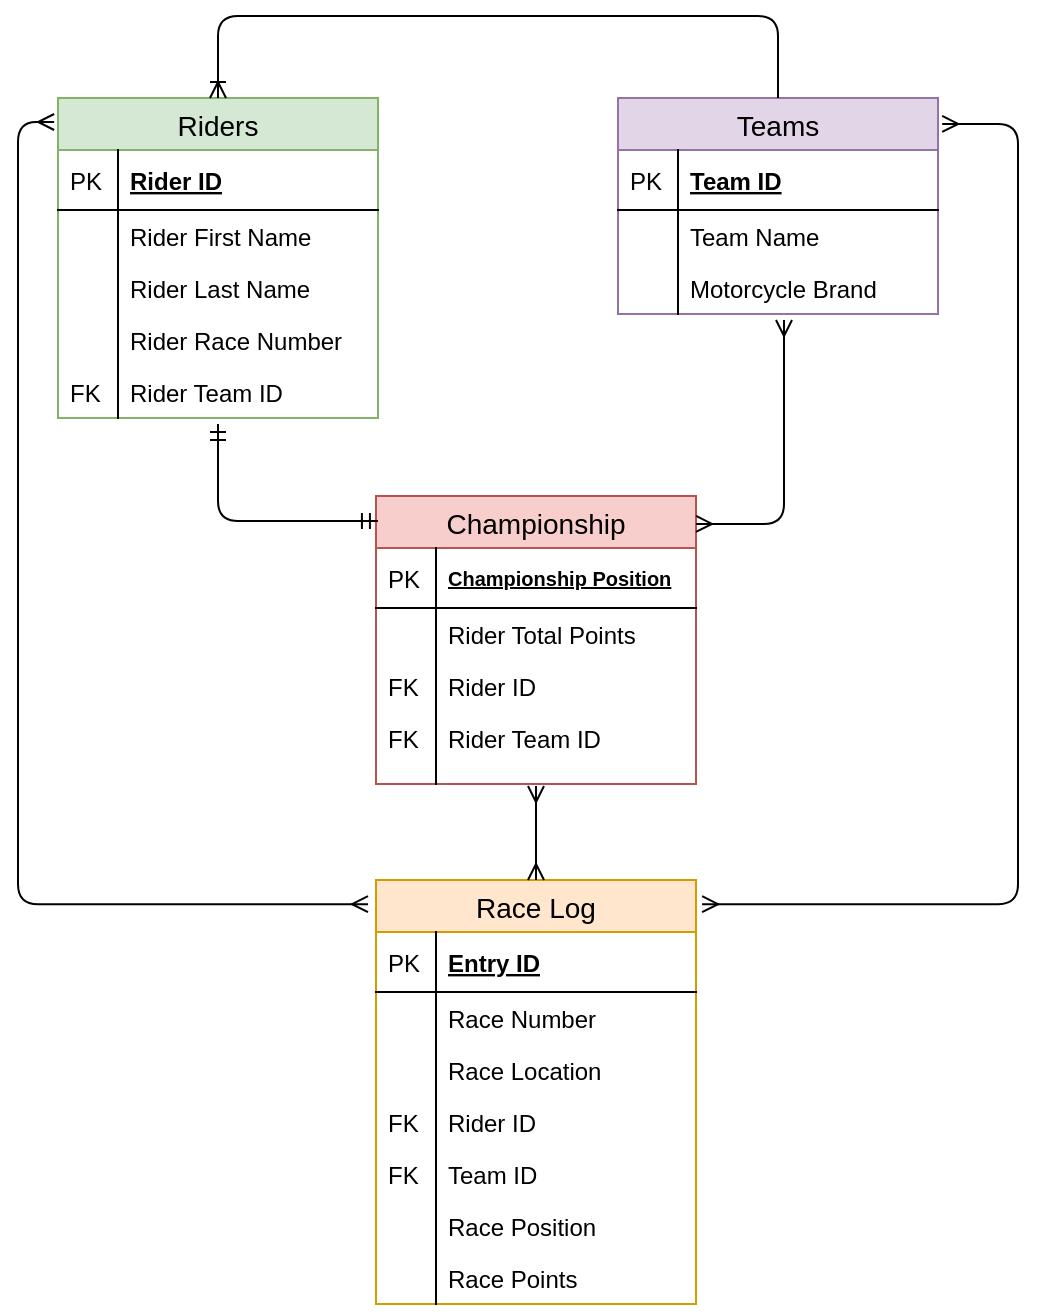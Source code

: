<mxfile version="10.7.7" type="device"><diagram id="hbTl-DPyVlJjQtG_cyuv" name="Page-1"><mxGraphModel dx="1394" dy="796" grid="1" gridSize="10" guides="1" tooltips="1" connect="1" arrows="1" fold="1" page="1" pageScale="1" pageWidth="827" pageHeight="1169" math="0" shadow="0"><root><mxCell id="0"/><mxCell id="1" parent="0"/><mxCell id="YkPpDOEgAx_s9r8_Lo3Y-1" value="Riders" style="swimlane;fontStyle=0;childLayout=stackLayout;horizontal=1;startSize=26;fillColor=#d5e8d4;horizontalStack=0;resizeParent=1;resizeParentMax=0;resizeLast=0;collapsible=1;marginBottom=0;swimlaneFillColor=#ffffff;align=center;fontSize=14;strokeColor=#82b366;" parent="1" vertex="1"><mxGeometry x="40" y="201" width="160" height="160" as="geometry"/></mxCell><mxCell id="YkPpDOEgAx_s9r8_Lo3Y-2" value="Rider ID" style="shape=partialRectangle;top=0;left=0;right=0;bottom=1;align=left;verticalAlign=middle;fillColor=none;spacingLeft=34;spacingRight=4;overflow=hidden;rotatable=0;points=[[0,0.5],[1,0.5]];portConstraint=eastwest;dropTarget=0;fontStyle=5;fontSize=12;" parent="YkPpDOEgAx_s9r8_Lo3Y-1" vertex="1"><mxGeometry y="26" width="160" height="30" as="geometry"/></mxCell><mxCell id="YkPpDOEgAx_s9r8_Lo3Y-3" value="PK" style="shape=partialRectangle;top=0;left=0;bottom=0;fillColor=none;align=left;verticalAlign=middle;spacingLeft=4;spacingRight=4;overflow=hidden;rotatable=0;points=[];portConstraint=eastwest;part=1;fontSize=12;" parent="YkPpDOEgAx_s9r8_Lo3Y-2" vertex="1" connectable="0"><mxGeometry width="30" height="30" as="geometry"/></mxCell><mxCell id="YkPpDOEgAx_s9r8_Lo3Y-4" value="Rider First Name" style="shape=partialRectangle;top=0;left=0;right=0;bottom=0;align=left;verticalAlign=top;fillColor=none;spacingLeft=34;spacingRight=4;overflow=hidden;rotatable=0;points=[[0,0.5],[1,0.5]];portConstraint=eastwest;dropTarget=0;fontSize=12;" parent="YkPpDOEgAx_s9r8_Lo3Y-1" vertex="1"><mxGeometry y="56" width="160" height="26" as="geometry"/></mxCell><mxCell id="YkPpDOEgAx_s9r8_Lo3Y-5" value="" style="shape=partialRectangle;top=0;left=0;bottom=0;fillColor=none;align=left;verticalAlign=top;spacingLeft=4;spacingRight=4;overflow=hidden;rotatable=0;points=[];portConstraint=eastwest;part=1;fontSize=12;" parent="YkPpDOEgAx_s9r8_Lo3Y-4" vertex="1" connectable="0"><mxGeometry width="30" height="26" as="geometry"/></mxCell><mxCell id="YkPpDOEgAx_s9r8_Lo3Y-6" value="Rider Last Name" style="shape=partialRectangle;top=0;left=0;right=0;bottom=0;align=left;verticalAlign=top;fillColor=none;spacingLeft=34;spacingRight=4;overflow=hidden;rotatable=0;points=[[0,0.5],[1,0.5]];portConstraint=eastwest;dropTarget=0;fontSize=12;" parent="YkPpDOEgAx_s9r8_Lo3Y-1" vertex="1"><mxGeometry y="82" width="160" height="26" as="geometry"/></mxCell><mxCell id="YkPpDOEgAx_s9r8_Lo3Y-7" value="" style="shape=partialRectangle;top=0;left=0;bottom=0;fillColor=none;align=left;verticalAlign=top;spacingLeft=4;spacingRight=4;overflow=hidden;rotatable=0;points=[];portConstraint=eastwest;part=1;fontSize=12;" parent="YkPpDOEgAx_s9r8_Lo3Y-6" vertex="1" connectable="0"><mxGeometry width="30" height="26" as="geometry"/></mxCell><mxCell id="YkPpDOEgAx_s9r8_Lo3Y-8" value="Rider Race Number" style="shape=partialRectangle;top=0;left=0;right=0;bottom=0;align=left;verticalAlign=top;fillColor=none;spacingLeft=34;spacingRight=4;overflow=hidden;rotatable=0;points=[[0,0.5],[1,0.5]];portConstraint=eastwest;dropTarget=0;fontSize=12;" parent="YkPpDOEgAx_s9r8_Lo3Y-1" vertex="1"><mxGeometry y="108" width="160" height="26" as="geometry"/></mxCell><mxCell id="YkPpDOEgAx_s9r8_Lo3Y-9" value="" style="shape=partialRectangle;top=0;left=0;bottom=0;fillColor=none;align=left;verticalAlign=top;spacingLeft=4;spacingRight=4;overflow=hidden;rotatable=0;points=[];portConstraint=eastwest;part=1;fontSize=12;" parent="YkPpDOEgAx_s9r8_Lo3Y-8" vertex="1" connectable="0"><mxGeometry width="30" height="26" as="geometry"/></mxCell><mxCell id="YkPpDOEgAx_s9r8_Lo3Y-12" value="Rider Team ID" style="shape=partialRectangle;top=0;left=0;right=0;bottom=0;align=left;verticalAlign=top;fillColor=none;spacingLeft=34;spacingRight=4;overflow=hidden;rotatable=0;points=[[0,0.5],[1,0.5]];portConstraint=eastwest;dropTarget=0;fontSize=12;" parent="YkPpDOEgAx_s9r8_Lo3Y-1" vertex="1"><mxGeometry y="134" width="160" height="26" as="geometry"/></mxCell><mxCell id="YkPpDOEgAx_s9r8_Lo3Y-13" value="FK" style="shape=partialRectangle;top=0;left=0;bottom=0;fillColor=none;align=left;verticalAlign=top;spacingLeft=4;spacingRight=4;overflow=hidden;rotatable=0;points=[];portConstraint=eastwest;part=1;fontSize=12;" parent="YkPpDOEgAx_s9r8_Lo3Y-12" vertex="1" connectable="0"><mxGeometry width="30" height="26" as="geometry"/></mxCell><mxCell id="YkPpDOEgAx_s9r8_Lo3Y-10" value="" style="shape=partialRectangle;top=0;left=0;right=0;bottom=0;align=left;verticalAlign=top;fillColor=none;spacingLeft=34;spacingRight=4;overflow=hidden;rotatable=0;points=[[0,0.5],[1,0.5]];portConstraint=eastwest;dropTarget=0;fontSize=12;" parent="YkPpDOEgAx_s9r8_Lo3Y-1" vertex="1"><mxGeometry y="160" width="160" as="geometry"/></mxCell><mxCell id="YkPpDOEgAx_s9r8_Lo3Y-11" value="" style="shape=partialRectangle;top=0;left=0;bottom=0;fillColor=none;align=left;verticalAlign=top;spacingLeft=4;spacingRight=4;overflow=hidden;rotatable=0;points=[];portConstraint=eastwest;part=1;fontSize=12;" parent="YkPpDOEgAx_s9r8_Lo3Y-10" vertex="1" connectable="0"><mxGeometry width="30" as="geometry"/></mxCell><mxCell id="YkPpDOEgAx_s9r8_Lo3Y-14" value="Teams" style="swimlane;fontStyle=0;childLayout=stackLayout;horizontal=1;startSize=26;fillColor=#e1d5e7;horizontalStack=0;resizeParent=1;resizeParentMax=0;resizeLast=0;collapsible=1;marginBottom=0;swimlaneFillColor=#ffffff;align=center;fontSize=14;strokeColor=#9673a6;" parent="1" vertex="1"><mxGeometry x="320" y="201" width="160" height="108" as="geometry"><mxRectangle x="320" y="216" width="70" height="26" as="alternateBounds"/></mxGeometry></mxCell><mxCell id="YkPpDOEgAx_s9r8_Lo3Y-15" value="Team ID" style="shape=partialRectangle;top=0;left=0;right=0;bottom=1;align=left;verticalAlign=middle;fillColor=none;spacingLeft=34;spacingRight=4;overflow=hidden;rotatable=0;points=[[0,0.5],[1,0.5]];portConstraint=eastwest;dropTarget=0;fontStyle=5;fontSize=12;" parent="YkPpDOEgAx_s9r8_Lo3Y-14" vertex="1"><mxGeometry y="26" width="160" height="30" as="geometry"/></mxCell><mxCell id="YkPpDOEgAx_s9r8_Lo3Y-16" value="PK" style="shape=partialRectangle;top=0;left=0;bottom=0;fillColor=none;align=left;verticalAlign=middle;spacingLeft=4;spacingRight=4;overflow=hidden;rotatable=0;points=[];portConstraint=eastwest;part=1;fontSize=12;" parent="YkPpDOEgAx_s9r8_Lo3Y-15" vertex="1" connectable="0"><mxGeometry width="30" height="30" as="geometry"/></mxCell><mxCell id="YkPpDOEgAx_s9r8_Lo3Y-17" value="Team Name" style="shape=partialRectangle;top=0;left=0;right=0;bottom=0;align=left;verticalAlign=top;fillColor=none;spacingLeft=34;spacingRight=4;overflow=hidden;rotatable=0;points=[[0,0.5],[1,0.5]];portConstraint=eastwest;dropTarget=0;fontSize=12;" parent="YkPpDOEgAx_s9r8_Lo3Y-14" vertex="1"><mxGeometry y="56" width="160" height="26" as="geometry"/></mxCell><mxCell id="YkPpDOEgAx_s9r8_Lo3Y-18" value="" style="shape=partialRectangle;top=0;left=0;bottom=0;fillColor=none;align=left;verticalAlign=top;spacingLeft=4;spacingRight=4;overflow=hidden;rotatable=0;points=[];portConstraint=eastwest;part=1;fontSize=12;" parent="YkPpDOEgAx_s9r8_Lo3Y-17" vertex="1" connectable="0"><mxGeometry width="30" height="26" as="geometry"/></mxCell><mxCell id="YkPpDOEgAx_s9r8_Lo3Y-19" value="Motorcycle Brand" style="shape=partialRectangle;top=0;left=0;right=0;bottom=0;align=left;verticalAlign=top;fillColor=none;spacingLeft=34;spacingRight=4;overflow=hidden;rotatable=0;points=[[0,0.5],[1,0.5]];portConstraint=eastwest;dropTarget=0;fontSize=12;" parent="YkPpDOEgAx_s9r8_Lo3Y-14" vertex="1"><mxGeometry y="82" width="160" height="26" as="geometry"/></mxCell><mxCell id="YkPpDOEgAx_s9r8_Lo3Y-20" value="" style="shape=partialRectangle;top=0;left=0;bottom=0;fillColor=none;align=left;verticalAlign=top;spacingLeft=4;spacingRight=4;overflow=hidden;rotatable=0;points=[];portConstraint=eastwest;part=1;fontSize=12;" parent="YkPpDOEgAx_s9r8_Lo3Y-19" vertex="1" connectable="0"><mxGeometry width="30" height="26" as="geometry"/></mxCell><mxCell id="YkPpDOEgAx_s9r8_Lo3Y-25" value="" style="shape=partialRectangle;top=0;left=0;right=0;bottom=0;align=left;verticalAlign=top;fillColor=none;spacingLeft=34;spacingRight=4;overflow=hidden;rotatable=0;points=[[0,0.5],[1,0.5]];portConstraint=eastwest;dropTarget=0;fontSize=12;" parent="YkPpDOEgAx_s9r8_Lo3Y-14" vertex="1"><mxGeometry y="108" width="160" as="geometry"/></mxCell><mxCell id="YkPpDOEgAx_s9r8_Lo3Y-26" value="" style="shape=partialRectangle;top=0;left=0;bottom=0;fillColor=none;align=left;verticalAlign=top;spacingLeft=4;spacingRight=4;overflow=hidden;rotatable=0;points=[];portConstraint=eastwest;part=1;fontSize=12;" parent="YkPpDOEgAx_s9r8_Lo3Y-25" vertex="1" connectable="0"><mxGeometry width="30" as="geometry"/></mxCell><mxCell id="YkPpDOEgAx_s9r8_Lo3Y-27" value="" style="edgeStyle=elbowEdgeStyle;fontSize=12;html=1;endArrow=ERoneToMany;entryX=0.5;entryY=0;entryDx=0;entryDy=0;exitX=0.5;exitY=0;exitDx=0;exitDy=0;elbow=vertical;" parent="1" source="YkPpDOEgAx_s9r8_Lo3Y-14" target="YkPpDOEgAx_s9r8_Lo3Y-1" edge="1"><mxGeometry width="100" height="100" relative="1" as="geometry"><mxPoint x="220" y="584" as="sourcePoint"/><mxPoint x="333" y="480" as="targetPoint"/><Array as="points"><mxPoint x="270" y="160"/></Array></mxGeometry></mxCell><mxCell id="YkPpDOEgAx_s9r8_Lo3Y-28" value="Race Log" style="swimlane;fontStyle=0;childLayout=stackLayout;horizontal=1;startSize=26;fillColor=#ffe6cc;horizontalStack=0;resizeParent=1;resizeParentMax=0;resizeLast=0;collapsible=1;marginBottom=0;swimlaneFillColor=#ffffff;align=center;fontSize=14;strokeColor=#d79b00;" parent="1" vertex="1"><mxGeometry x="199" y="592" width="160" height="212" as="geometry"/></mxCell><mxCell id="YkPpDOEgAx_s9r8_Lo3Y-29" value="Entry ID" style="shape=partialRectangle;top=0;left=0;right=0;bottom=1;align=left;verticalAlign=middle;fillColor=none;spacingLeft=34;spacingRight=4;overflow=hidden;rotatable=0;points=[[0,0.5],[1,0.5]];portConstraint=eastwest;dropTarget=0;fontStyle=5;fontSize=12;" parent="YkPpDOEgAx_s9r8_Lo3Y-28" vertex="1"><mxGeometry y="26" width="160" height="30" as="geometry"/></mxCell><mxCell id="YkPpDOEgAx_s9r8_Lo3Y-30" value="PK" style="shape=partialRectangle;top=0;left=0;bottom=0;fillColor=none;align=left;verticalAlign=middle;spacingLeft=4;spacingRight=4;overflow=hidden;rotatable=0;points=[];portConstraint=eastwest;part=1;fontSize=12;" parent="YkPpDOEgAx_s9r8_Lo3Y-29" vertex="1" connectable="0"><mxGeometry width="30" height="30" as="geometry"/></mxCell><mxCell id="YkPpDOEgAx_s9r8_Lo3Y-31" value="Race Number" style="shape=partialRectangle;top=0;left=0;right=0;bottom=0;align=left;verticalAlign=top;fillColor=none;spacingLeft=34;spacingRight=4;overflow=hidden;rotatable=0;points=[[0,0.5],[1,0.5]];portConstraint=eastwest;dropTarget=0;fontSize=12;" parent="YkPpDOEgAx_s9r8_Lo3Y-28" vertex="1"><mxGeometry y="56" width="160" height="26" as="geometry"/></mxCell><mxCell id="YkPpDOEgAx_s9r8_Lo3Y-32" value="" style="shape=partialRectangle;top=0;left=0;bottom=0;fillColor=none;align=left;verticalAlign=top;spacingLeft=4;spacingRight=4;overflow=hidden;rotatable=0;points=[];portConstraint=eastwest;part=1;fontSize=12;" parent="YkPpDOEgAx_s9r8_Lo3Y-31" vertex="1" connectable="0"><mxGeometry width="30" height="26" as="geometry"/></mxCell><mxCell id="YkPpDOEgAx_s9r8_Lo3Y-33" value="Race Location" style="shape=partialRectangle;top=0;left=0;right=0;bottom=0;align=left;verticalAlign=top;fillColor=none;spacingLeft=34;spacingRight=4;overflow=hidden;rotatable=0;points=[[0,0.5],[1,0.5]];portConstraint=eastwest;dropTarget=0;fontSize=12;" parent="YkPpDOEgAx_s9r8_Lo3Y-28" vertex="1"><mxGeometry y="82" width="160" height="26" as="geometry"/></mxCell><mxCell id="YkPpDOEgAx_s9r8_Lo3Y-34" value="" style="shape=partialRectangle;top=0;left=0;bottom=0;fillColor=none;align=left;verticalAlign=top;spacingLeft=4;spacingRight=4;overflow=hidden;rotatable=0;points=[];portConstraint=eastwest;part=1;fontSize=12;" parent="YkPpDOEgAx_s9r8_Lo3Y-33" vertex="1" connectable="0"><mxGeometry width="30" height="26" as="geometry"/></mxCell><mxCell id="YkPpDOEgAx_s9r8_Lo3Y-59" value="Rider ID" style="shape=partialRectangle;top=0;left=0;right=0;bottom=0;align=left;verticalAlign=top;fillColor=none;spacingLeft=34;spacingRight=4;overflow=hidden;rotatable=0;points=[[0,0.5],[1,0.5]];portConstraint=eastwest;dropTarget=0;fontSize=12;" parent="YkPpDOEgAx_s9r8_Lo3Y-28" vertex="1"><mxGeometry y="108" width="160" height="26" as="geometry"/></mxCell><mxCell id="YkPpDOEgAx_s9r8_Lo3Y-60" value="FK" style="shape=partialRectangle;top=0;left=0;bottom=0;fillColor=none;align=left;verticalAlign=top;spacingLeft=4;spacingRight=4;overflow=hidden;rotatable=0;points=[];portConstraint=eastwest;part=1;fontSize=12;" parent="YkPpDOEgAx_s9r8_Lo3Y-59" vertex="1" connectable="0"><mxGeometry width="30" height="26" as="geometry"/></mxCell><mxCell id="YkPpDOEgAx_s9r8_Lo3Y-57" value="Team ID" style="shape=partialRectangle;top=0;left=0;right=0;bottom=0;align=left;verticalAlign=top;fillColor=none;spacingLeft=34;spacingRight=4;overflow=hidden;rotatable=0;points=[[0,0.5],[1,0.5]];portConstraint=eastwest;dropTarget=0;fontSize=12;" parent="YkPpDOEgAx_s9r8_Lo3Y-28" vertex="1"><mxGeometry y="134" width="160" height="26" as="geometry"/></mxCell><mxCell id="YkPpDOEgAx_s9r8_Lo3Y-58" value="FK" style="shape=partialRectangle;top=0;left=0;bottom=0;fillColor=none;align=left;verticalAlign=top;spacingLeft=4;spacingRight=4;overflow=hidden;rotatable=0;points=[];portConstraint=eastwest;part=1;fontSize=12;" parent="YkPpDOEgAx_s9r8_Lo3Y-57" vertex="1" connectable="0"><mxGeometry width="30" height="26" as="geometry"/></mxCell><mxCell id="YkPpDOEgAx_s9r8_Lo3Y-63" value="Race Position" style="shape=partialRectangle;top=0;left=0;right=0;bottom=0;align=left;verticalAlign=top;fillColor=none;spacingLeft=34;spacingRight=4;overflow=hidden;rotatable=0;points=[[0,0.5],[1,0.5]];portConstraint=eastwest;dropTarget=0;fontSize=12;" parent="YkPpDOEgAx_s9r8_Lo3Y-28" vertex="1"><mxGeometry y="160" width="160" height="26" as="geometry"/></mxCell><mxCell id="YkPpDOEgAx_s9r8_Lo3Y-64" value="" style="shape=partialRectangle;top=0;left=0;bottom=0;fillColor=none;align=left;verticalAlign=top;spacingLeft=4;spacingRight=4;overflow=hidden;rotatable=0;points=[];portConstraint=eastwest;part=1;fontSize=12;" parent="YkPpDOEgAx_s9r8_Lo3Y-63" vertex="1" connectable="0"><mxGeometry width="30" height="26" as="geometry"/></mxCell><mxCell id="YkPpDOEgAx_s9r8_Lo3Y-61" value="Race Points" style="shape=partialRectangle;top=0;left=0;right=0;bottom=0;align=left;verticalAlign=top;fillColor=none;spacingLeft=34;spacingRight=4;overflow=hidden;rotatable=0;points=[[0,0.5],[1,0.5]];portConstraint=eastwest;dropTarget=0;fontSize=12;" parent="YkPpDOEgAx_s9r8_Lo3Y-28" vertex="1"><mxGeometry y="186" width="160" height="26" as="geometry"/></mxCell><mxCell id="YkPpDOEgAx_s9r8_Lo3Y-62" value="" style="shape=partialRectangle;top=0;left=0;bottom=0;fillColor=none;align=left;verticalAlign=top;spacingLeft=4;spacingRight=4;overflow=hidden;rotatable=0;points=[];portConstraint=eastwest;part=1;fontSize=12;" parent="YkPpDOEgAx_s9r8_Lo3Y-61" vertex="1" connectable="0"><mxGeometry width="30" height="26" as="geometry"/></mxCell><mxCell id="YkPpDOEgAx_s9r8_Lo3Y-39" value="" style="shape=partialRectangle;top=0;left=0;right=0;bottom=0;align=left;verticalAlign=top;fillColor=none;spacingLeft=34;spacingRight=4;overflow=hidden;rotatable=0;points=[[0,0.5],[1,0.5]];portConstraint=eastwest;dropTarget=0;fontSize=12;" parent="YkPpDOEgAx_s9r8_Lo3Y-28" vertex="1"><mxGeometry y="212" width="160" as="geometry"/></mxCell><mxCell id="YkPpDOEgAx_s9r8_Lo3Y-40" value="" style="shape=partialRectangle;top=0;left=0;bottom=0;fillColor=none;align=left;verticalAlign=top;spacingLeft=4;spacingRight=4;overflow=hidden;rotatable=0;points=[];portConstraint=eastwest;part=1;fontSize=12;" parent="YkPpDOEgAx_s9r8_Lo3Y-39" vertex="1" connectable="0"><mxGeometry width="30" as="geometry"/></mxCell><mxCell id="YkPpDOEgAx_s9r8_Lo3Y-65" value="" style="edgeStyle=elbowEdgeStyle;fontSize=12;html=1;endArrow=ERmany;startArrow=ERmany;entryX=-0.012;entryY=0.075;entryDx=0;entryDy=0;rounded=1;exitX=-0.025;exitY=0.057;exitDx=0;exitDy=0;entryPerimeter=0;exitPerimeter=0;" parent="1" source="YkPpDOEgAx_s9r8_Lo3Y-28" target="YkPpDOEgAx_s9r8_Lo3Y-1" edge="1"><mxGeometry width="100" height="100" relative="1" as="geometry"><mxPoint x="70" y="540" as="sourcePoint"/><mxPoint x="140" y="650" as="targetPoint"/><Array as="points"><mxPoint x="20" y="450"/></Array></mxGeometry></mxCell><mxCell id="YkPpDOEgAx_s9r8_Lo3Y-66" value="" style="edgeStyle=elbowEdgeStyle;fontSize=12;html=1;endArrow=ERmany;startArrow=ERmany;exitX=1.013;exitY=0.12;exitDx=0;exitDy=0;entryX=1.019;entryY=0.057;entryDx=0;entryDy=0;exitPerimeter=0;entryPerimeter=0;" parent="1" source="YkPpDOEgAx_s9r8_Lo3Y-14" target="YkPpDOEgAx_s9r8_Lo3Y-28" edge="1"><mxGeometry width="100" height="100" relative="1" as="geometry"><mxPoint x="10" y="810" as="sourcePoint"/><mxPoint x="110" y="710" as="targetPoint"/><Array as="points"><mxPoint x="520" y="430"/></Array></mxGeometry></mxCell><mxCell id="YkPpDOEgAx_s9r8_Lo3Y-69" value="Championship" style="swimlane;fontStyle=0;childLayout=stackLayout;horizontal=1;startSize=26;fillColor=#f8cecc;horizontalStack=0;resizeParent=1;resizeParentMax=0;resizeLast=0;collapsible=1;marginBottom=0;swimlaneFillColor=#ffffff;align=center;fontSize=14;strokeColor=#b85450;" parent="1" vertex="1"><mxGeometry x="199" y="400" width="160" height="144" as="geometry"/></mxCell><mxCell id="YkPpDOEgAx_s9r8_Lo3Y-70" value="Championship Position" style="shape=partialRectangle;top=0;left=0;right=0;bottom=1;align=left;verticalAlign=middle;fillColor=none;spacingLeft=34;spacingRight=4;overflow=hidden;rotatable=0;points=[[0,0.5],[1,0.5]];portConstraint=eastwest;dropTarget=0;fontStyle=5;fontSize=10;" parent="YkPpDOEgAx_s9r8_Lo3Y-69" vertex="1"><mxGeometry y="26" width="160" height="30" as="geometry"/></mxCell><mxCell id="YkPpDOEgAx_s9r8_Lo3Y-71" value="PK" style="shape=partialRectangle;top=0;left=0;bottom=0;fillColor=none;align=left;verticalAlign=middle;spacingLeft=4;spacingRight=4;overflow=hidden;rotatable=0;points=[];portConstraint=eastwest;part=1;fontSize=12;" parent="YkPpDOEgAx_s9r8_Lo3Y-70" vertex="1" connectable="0"><mxGeometry width="30" height="30" as="geometry"/></mxCell><mxCell id="YkPpDOEgAx_s9r8_Lo3Y-76" value="Rider Total Points" style="shape=partialRectangle;top=0;left=0;right=0;bottom=0;align=left;verticalAlign=top;fillColor=none;spacingLeft=34;spacingRight=4;overflow=hidden;rotatable=0;points=[[0,0.5],[1,0.5]];portConstraint=eastwest;dropTarget=0;fontSize=12;" parent="YkPpDOEgAx_s9r8_Lo3Y-69" vertex="1"><mxGeometry y="56" width="160" height="26" as="geometry"/></mxCell><mxCell id="YkPpDOEgAx_s9r8_Lo3Y-77" value="" style="shape=partialRectangle;top=0;left=0;bottom=0;fillColor=none;align=left;verticalAlign=top;spacingLeft=4;spacingRight=4;overflow=hidden;rotatable=0;points=[];portConstraint=eastwest;part=1;fontSize=12;" parent="YkPpDOEgAx_s9r8_Lo3Y-76" vertex="1" connectable="0"><mxGeometry width="30" height="26" as="geometry"/></mxCell><mxCell id="YkPpDOEgAx_s9r8_Lo3Y-80" value="Rider ID" style="shape=partialRectangle;top=0;left=0;right=0;bottom=0;align=left;verticalAlign=top;fillColor=none;spacingLeft=34;spacingRight=4;overflow=hidden;rotatable=0;points=[[0,0.5],[1,0.5]];portConstraint=eastwest;dropTarget=0;fontSize=12;" parent="YkPpDOEgAx_s9r8_Lo3Y-69" vertex="1"><mxGeometry y="82" width="160" height="26" as="geometry"/></mxCell><mxCell id="YkPpDOEgAx_s9r8_Lo3Y-81" value="FK" style="shape=partialRectangle;top=0;left=0;bottom=0;fillColor=none;align=left;verticalAlign=top;spacingLeft=4;spacingRight=4;overflow=hidden;rotatable=0;points=[];portConstraint=eastwest;part=1;fontSize=12;" parent="YkPpDOEgAx_s9r8_Lo3Y-80" vertex="1" connectable="0"><mxGeometry width="30" height="26" as="geometry"/></mxCell><mxCell id="YkPpDOEgAx_s9r8_Lo3Y-82" value="Rider Team ID" style="shape=partialRectangle;top=0;left=0;right=0;bottom=0;align=left;verticalAlign=top;fillColor=none;spacingLeft=34;spacingRight=4;overflow=hidden;rotatable=0;points=[[0,0.5],[1,0.5]];portConstraint=eastwest;dropTarget=0;fontSize=12;" parent="YkPpDOEgAx_s9r8_Lo3Y-69" vertex="1"><mxGeometry y="108" width="160" height="26" as="geometry"/></mxCell><mxCell id="YkPpDOEgAx_s9r8_Lo3Y-83" value="FK" style="shape=partialRectangle;top=0;left=0;bottom=0;fillColor=none;align=left;verticalAlign=top;spacingLeft=4;spacingRight=4;overflow=hidden;rotatable=0;points=[];portConstraint=eastwest;part=1;fontSize=12;" parent="YkPpDOEgAx_s9r8_Lo3Y-82" vertex="1" connectable="0"><mxGeometry width="30" height="26" as="geometry"/></mxCell><mxCell id="YkPpDOEgAx_s9r8_Lo3Y-78" value="" style="shape=partialRectangle;top=0;left=0;right=0;bottom=0;align=left;verticalAlign=top;fillColor=none;spacingLeft=34;spacingRight=4;overflow=hidden;rotatable=0;points=[[0,0.5],[1,0.5]];portConstraint=eastwest;dropTarget=0;fontSize=12;" parent="YkPpDOEgAx_s9r8_Lo3Y-69" vertex="1"><mxGeometry y="134" width="160" height="10" as="geometry"/></mxCell><mxCell id="YkPpDOEgAx_s9r8_Lo3Y-79" value="" style="shape=partialRectangle;top=0;left=0;bottom=0;fillColor=none;align=left;verticalAlign=top;spacingLeft=4;spacingRight=4;overflow=hidden;rotatable=0;points=[];portConstraint=eastwest;part=1;fontSize=12;" parent="YkPpDOEgAx_s9r8_Lo3Y-78" vertex="1" connectable="0"><mxGeometry width="30" height="10" as="geometry"/></mxCell><mxCell id="YkPpDOEgAx_s9r8_Lo3Y-84" value="" style="edgeStyle=elbowEdgeStyle;fontSize=12;html=1;endArrow=ERmandOne;startArrow=ERmandOne;entryX=0.5;entryY=1.115;entryDx=0;entryDy=0;entryPerimeter=0;exitX=0.006;exitY=0.087;exitDx=0;exitDy=0;exitPerimeter=0;" parent="1" source="YkPpDOEgAx_s9r8_Lo3Y-69" target="YkPpDOEgAx_s9r8_Lo3Y-12" edge="1"><mxGeometry width="100" height="100" relative="1" as="geometry"><mxPoint x="80" y="498" as="sourcePoint"/><mxPoint x="180" y="398" as="targetPoint"/><Array as="points"><mxPoint x="120" y="390"/></Array></mxGeometry></mxCell><mxCell id="YkPpDOEgAx_s9r8_Lo3Y-87" value="" style="edgeStyle=elbowEdgeStyle;fontSize=12;html=1;endArrow=ERmany;startArrow=ERmany;entryX=0.519;entryY=1.115;entryDx=0;entryDy=0;entryPerimeter=0;exitX=1;exitY=0.097;exitDx=0;exitDy=0;exitPerimeter=0;" parent="1" source="YkPpDOEgAx_s9r8_Lo3Y-69" target="YkPpDOEgAx_s9r8_Lo3Y-19" edge="1"><mxGeometry width="100" height="100" relative="1" as="geometry"><mxPoint x="600" y="482" as="sourcePoint"/><mxPoint x="700" y="382" as="targetPoint"/><Array as="points"><mxPoint x="403" y="360"/></Array></mxGeometry></mxCell><mxCell id="3YxOqYBehFQUS9hEY1kn-1" value="" style="fontSize=12;html=1;endArrow=ERmany;startArrow=ERmany;entryX=0.5;entryY=1.1;entryDx=0;entryDy=0;entryPerimeter=0;exitX=0.5;exitY=0;exitDx=0;exitDy=0;" edge="1" parent="1" source="YkPpDOEgAx_s9r8_Lo3Y-28" target="YkPpDOEgAx_s9r8_Lo3Y-78"><mxGeometry width="100" height="100" relative="1" as="geometry"><mxPoint x="10" y="930" as="sourcePoint"/><mxPoint x="110" y="830" as="targetPoint"/></mxGeometry></mxCell></root></mxGraphModel></diagram></mxfile>